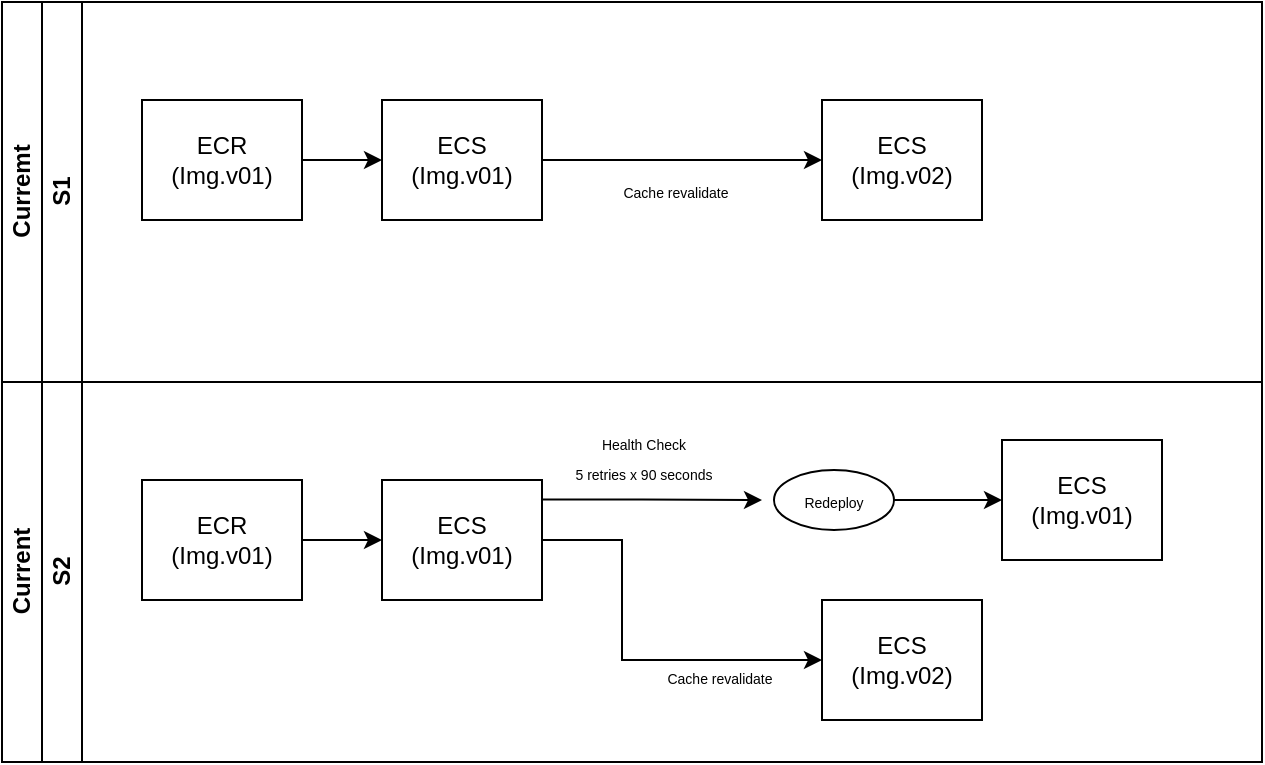 <mxfile version="24.6.5" type="github">
  <diagram id="prtHgNgQTEPvFCAcTncT" name="Page-1">
    <mxGraphModel dx="892" dy="1706" grid="1" gridSize="10" guides="1" tooltips="1" connect="1" arrows="1" fold="1" page="1" pageScale="1" pageWidth="827" pageHeight="1169" math="0" shadow="0">
      <root>
        <mxCell id="0" />
        <mxCell id="1" parent="0" />
        <mxCell id="dNxyNK7c78bLwvsdeMH5-19" value="Current" style="swimlane;html=1;childLayout=stackLayout;resizeParent=1;resizeParentMax=0;horizontal=0;startSize=20;horizontalStack=0;" parent="1" vertex="1">
          <mxGeometry x="110" y="120" width="630" height="190" as="geometry" />
        </mxCell>
        <mxCell id="dNxyNK7c78bLwvsdeMH5-20" value="S2" style="swimlane;html=1;startSize=20;horizontal=0;" parent="dNxyNK7c78bLwvsdeMH5-19" vertex="1">
          <mxGeometry x="20" width="610" height="190" as="geometry" />
        </mxCell>
        <mxCell id="dNxyNK7c78bLwvsdeMH5-33" value="" style="edgeStyle=orthogonalEdgeStyle;rounded=0;orthogonalLoop=1;jettySize=auto;html=1;endArrow=classic;endFill=1;entryX=0;entryY=0.5;entryDx=0;entryDy=0;" parent="dNxyNK7c78bLwvsdeMH5-20" source="dNxyNK7c78bLwvsdeMH5-30" target="lATs7HeU2N2NCyXd-QuW-41" edge="1">
          <mxGeometry relative="1" as="geometry">
            <mxPoint x="370" y="79" as="targetPoint" />
            <Array as="points">
              <mxPoint x="290" y="79" />
              <mxPoint x="290" y="139" />
            </Array>
          </mxGeometry>
        </mxCell>
        <mxCell id="lATs7HeU2N2NCyXd-QuW-52" style="edgeStyle=orthogonalEdgeStyle;rounded=0;orthogonalLoop=1;jettySize=auto;html=1;" edge="1" parent="dNxyNK7c78bLwvsdeMH5-20">
          <mxGeometry relative="1" as="geometry">
            <mxPoint x="250" y="58.76" as="sourcePoint" />
            <mxPoint x="360" y="59" as="targetPoint" />
            <Array as="points">
              <mxPoint x="300" y="58.76" />
              <mxPoint x="300" y="58.76" />
            </Array>
          </mxGeometry>
        </mxCell>
        <mxCell id="dNxyNK7c78bLwvsdeMH5-30" value="ECS&lt;br&gt;(Img.v01)" style="rounded=0;whiteSpace=wrap;html=1;fontFamily=Helvetica;fontSize=12;fontColor=#000000;align=center;" parent="dNxyNK7c78bLwvsdeMH5-20" vertex="1">
          <mxGeometry x="170" y="49" width="80" height="60" as="geometry" />
        </mxCell>
        <mxCell id="lATs7HeU2N2NCyXd-QuW-11" value="" style="edgeStyle=orthogonalEdgeStyle;rounded=0;orthogonalLoop=1;jettySize=auto;html=1;" edge="1" parent="dNxyNK7c78bLwvsdeMH5-20" source="dNxyNK7c78bLwvsdeMH5-24" target="dNxyNK7c78bLwvsdeMH5-30">
          <mxGeometry relative="1" as="geometry" />
        </mxCell>
        <mxCell id="dNxyNK7c78bLwvsdeMH5-24" value="ECR&lt;br&gt;(Img.v01)" style="rounded=0;whiteSpace=wrap;html=1;fontFamily=Helvetica;fontSize=12;fontColor=#000000;align=center;" parent="dNxyNK7c78bLwvsdeMH5-20" vertex="1">
          <mxGeometry x="50" y="49" width="80" height="60" as="geometry" />
        </mxCell>
        <mxCell id="lATs7HeU2N2NCyXd-QuW-41" value="ECS&lt;br&gt;(Img.v02)" style="rounded=0;whiteSpace=wrap;html=1;fontFamily=Helvetica;fontSize=12;fontColor=#000000;align=center;" vertex="1" parent="dNxyNK7c78bLwvsdeMH5-20">
          <mxGeometry x="390" y="109" width="80" height="60" as="geometry" />
        </mxCell>
        <mxCell id="lATs7HeU2N2NCyXd-QuW-42" value="&lt;font style=&quot;font-size: 7px;&quot;&gt;Cache revalidate&lt;/font&gt;" style="text;html=1;align=center;verticalAlign=middle;whiteSpace=wrap;rounded=0;" vertex="1" parent="dNxyNK7c78bLwvsdeMH5-20">
          <mxGeometry x="306" y="132" width="66" height="30" as="geometry" />
        </mxCell>
        <mxCell id="lATs7HeU2N2NCyXd-QuW-51" value="ECS&lt;br&gt;(Img.v01)" style="rounded=0;whiteSpace=wrap;html=1;fontFamily=Helvetica;fontSize=12;fontColor=#000000;align=center;" vertex="1" parent="dNxyNK7c78bLwvsdeMH5-20">
          <mxGeometry x="480" y="29" width="80" height="60" as="geometry" />
        </mxCell>
        <mxCell id="lATs7HeU2N2NCyXd-QuW-53" value="&lt;font style=&quot;font-size: 7px;&quot;&gt;Health Check&lt;br&gt;5 retries x 90 seconds&lt;/font&gt;" style="text;html=1;align=center;verticalAlign=middle;whiteSpace=wrap;rounded=0;" vertex="1" parent="dNxyNK7c78bLwvsdeMH5-20">
          <mxGeometry x="251" y="22" width="100" height="30" as="geometry" />
        </mxCell>
        <mxCell id="lATs7HeU2N2NCyXd-QuW-68" style="edgeStyle=orthogonalEdgeStyle;rounded=0;orthogonalLoop=1;jettySize=auto;html=1;entryX=0;entryY=0.5;entryDx=0;entryDy=0;" edge="1" parent="dNxyNK7c78bLwvsdeMH5-20" source="lATs7HeU2N2NCyXd-QuW-66" target="lATs7HeU2N2NCyXd-QuW-51">
          <mxGeometry relative="1" as="geometry" />
        </mxCell>
        <mxCell id="lATs7HeU2N2NCyXd-QuW-66" value="&lt;font style=&quot;font-size: 7px;&quot;&gt;Redeploy&lt;/font&gt;" style="ellipse;whiteSpace=wrap;html=1;" vertex="1" parent="dNxyNK7c78bLwvsdeMH5-20">
          <mxGeometry x="366" y="44" width="60" height="30" as="geometry" />
        </mxCell>
        <mxCell id="lATs7HeU2N2NCyXd-QuW-54" value="Curremt" style="swimlane;html=1;childLayout=stackLayout;resizeParent=1;resizeParentMax=0;horizontal=0;startSize=20;horizontalStack=0;" vertex="1" parent="1">
          <mxGeometry x="110" y="-70" width="630" height="190" as="geometry" />
        </mxCell>
        <mxCell id="lATs7HeU2N2NCyXd-QuW-55" value="S1" style="swimlane;html=1;startSize=20;horizontal=0;" vertex="1" parent="lATs7HeU2N2NCyXd-QuW-54">
          <mxGeometry x="20" width="610" height="190" as="geometry" />
        </mxCell>
        <mxCell id="lATs7HeU2N2NCyXd-QuW-56" value="" style="edgeStyle=orthogonalEdgeStyle;rounded=0;orthogonalLoop=1;jettySize=auto;html=1;endArrow=classic;endFill=1;entryX=0;entryY=0.5;entryDx=0;entryDy=0;" edge="1" parent="lATs7HeU2N2NCyXd-QuW-55" source="lATs7HeU2N2NCyXd-QuW-58" target="lATs7HeU2N2NCyXd-QuW-61">
          <mxGeometry relative="1" as="geometry">
            <mxPoint x="370" y="79" as="targetPoint" />
            <Array as="points">
              <mxPoint x="390" y="79" />
            </Array>
          </mxGeometry>
        </mxCell>
        <mxCell id="lATs7HeU2N2NCyXd-QuW-58" value="ECS&lt;br&gt;(Img.v01)" style="rounded=0;whiteSpace=wrap;html=1;fontFamily=Helvetica;fontSize=12;fontColor=#000000;align=center;" vertex="1" parent="lATs7HeU2N2NCyXd-QuW-55">
          <mxGeometry x="170" y="49" width="80" height="60" as="geometry" />
        </mxCell>
        <mxCell id="lATs7HeU2N2NCyXd-QuW-59" value="" style="edgeStyle=orthogonalEdgeStyle;rounded=0;orthogonalLoop=1;jettySize=auto;html=1;" edge="1" parent="lATs7HeU2N2NCyXd-QuW-55" source="lATs7HeU2N2NCyXd-QuW-60" target="lATs7HeU2N2NCyXd-QuW-58">
          <mxGeometry relative="1" as="geometry" />
        </mxCell>
        <mxCell id="lATs7HeU2N2NCyXd-QuW-60" value="ECR&lt;br&gt;(Img.v01)" style="rounded=0;whiteSpace=wrap;html=1;fontFamily=Helvetica;fontSize=12;fontColor=#000000;align=center;" vertex="1" parent="lATs7HeU2N2NCyXd-QuW-55">
          <mxGeometry x="50" y="49" width="80" height="60" as="geometry" />
        </mxCell>
        <mxCell id="lATs7HeU2N2NCyXd-QuW-61" value="ECS&lt;br&gt;(Img.v02)" style="rounded=0;whiteSpace=wrap;html=1;fontFamily=Helvetica;fontSize=12;fontColor=#000000;align=center;" vertex="1" parent="lATs7HeU2N2NCyXd-QuW-55">
          <mxGeometry x="390" y="49" width="80" height="60" as="geometry" />
        </mxCell>
        <mxCell id="lATs7HeU2N2NCyXd-QuW-62" value="&lt;font style=&quot;font-size: 7px;&quot;&gt;Cache revalidate&lt;/font&gt;" style="text;html=1;align=center;verticalAlign=middle;whiteSpace=wrap;rounded=0;" vertex="1" parent="lATs7HeU2N2NCyXd-QuW-55">
          <mxGeometry x="284" y="79" width="66" height="30" as="geometry" />
        </mxCell>
      </root>
    </mxGraphModel>
  </diagram>
</mxfile>
